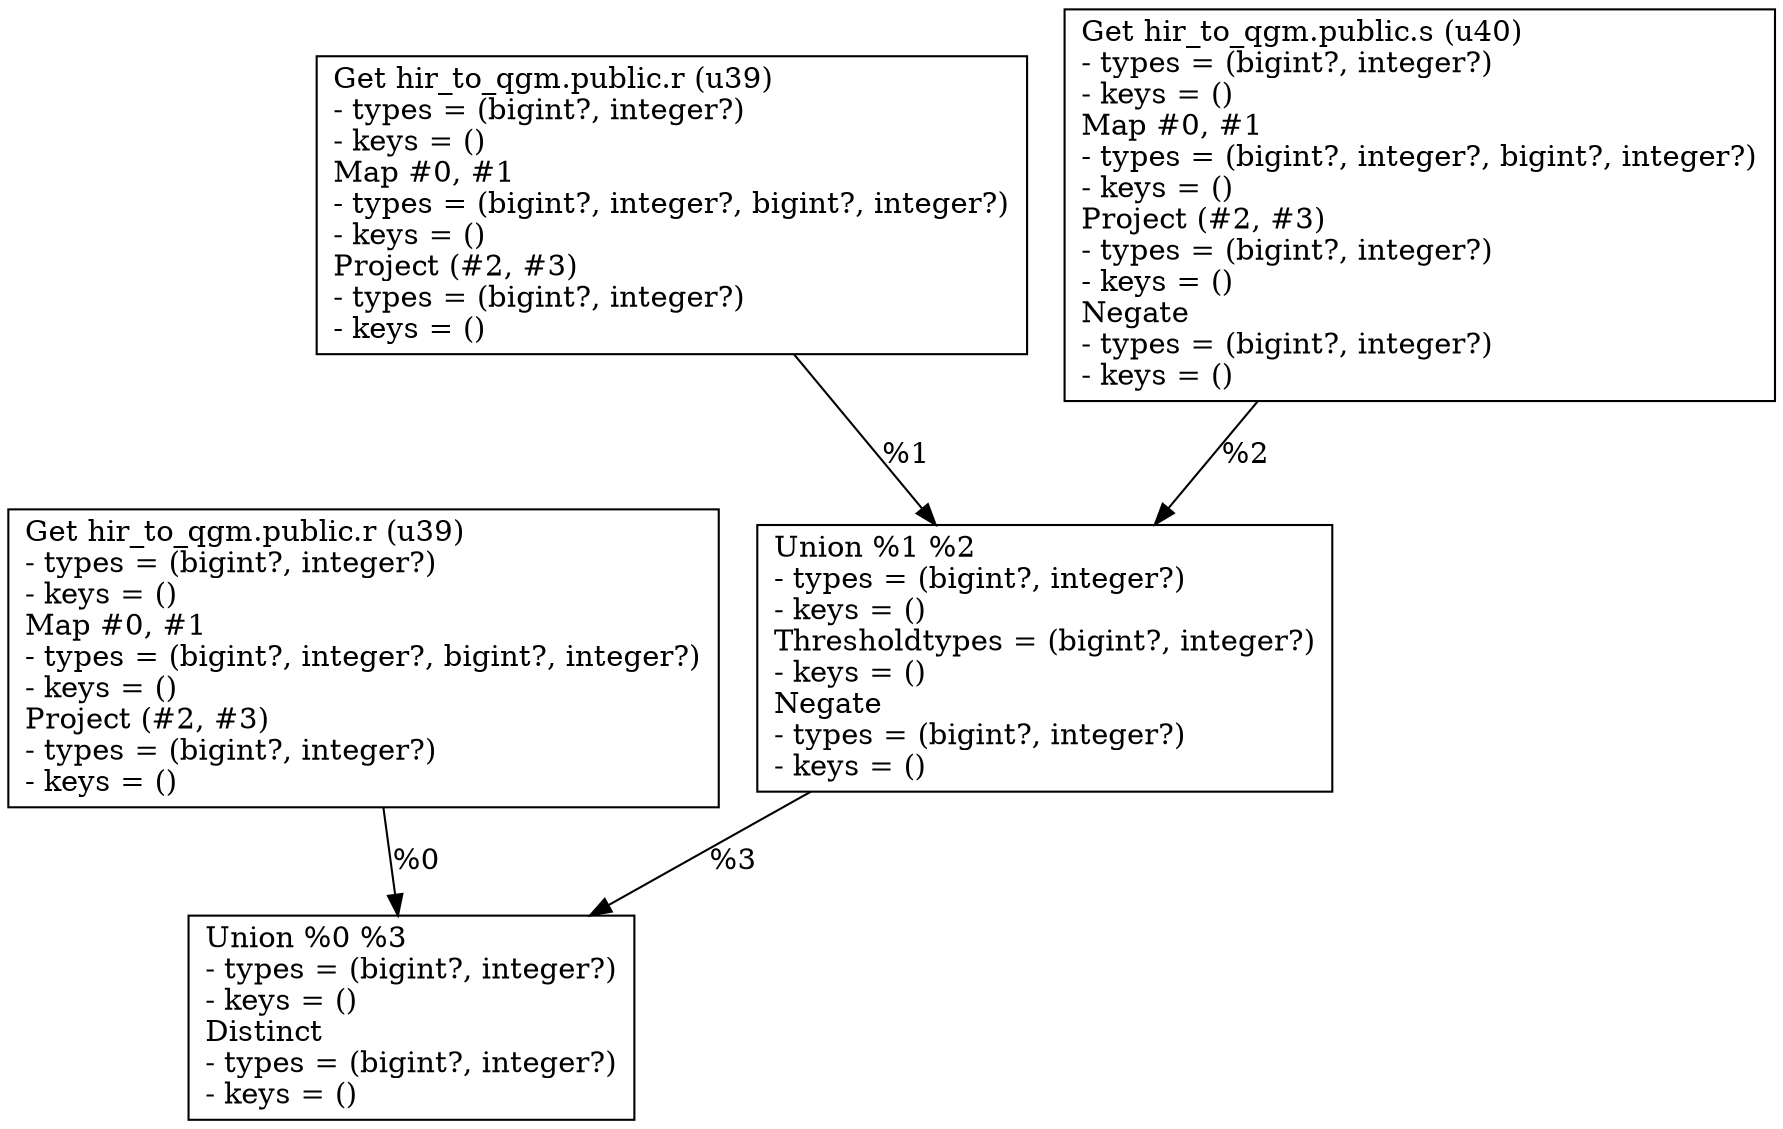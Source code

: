 digraph G {
    node0 [shape = record, label="Get hir_to_qgm.public.r (u39)\l- types = (bigint?, integer?)\l- keys = ()\lMap #0, #1\l- types = (bigint?, integer?, bigint?, integer?)\l- keys = ()\lProject (#2, #3)\l- types = (bigint?, integer?)\l- keys = ()\l"]
    node1 [shape = record, label="Get hir_to_qgm.public.r (u39)\l- types = (bigint?, integer?)\l- keys = ()\lMap #0, #1\l- types = (bigint?, integer?, bigint?, integer?)\l- keys = ()\lProject (#2, #3)\l- types = (bigint?, integer?)\l- keys = ()\l"]
    node2 [shape = record, label="Get hir_to_qgm.public.s (u40)\l- types = (bigint?, integer?)\l- keys = ()\lMap #0, #1\l- types = (bigint?, integer?, bigint?, integer?)\l- keys = ()\lProject (#2, #3)\l- types = (bigint?, integer?)\l- keys = ()\lNegate\l- types = (bigint?, integer?)\l- keys = ()\l"]
    node3 [shape = record, label="Union %1 %2\l- types = (bigint?, integer?)\l- keys = ()\lThresholdtypes = (bigint?, integer?)\l- keys = ()\lNegate\l- types = (bigint?, integer?)\l- keys = ()\l"]
    node4 [shape = record, label="Union %0 %3\l- types = (bigint?, integer?)\l- keys = ()\lDistinct\l- types = (bigint?, integer?)\l- keys = ()\l"]
    node3 -> node4 [label = "%3\l"]
    node0 -> node4 [label = "%0\l"]
    node2 -> node3 [label = "%2\l"]
    node1 -> node3 [label = "%1\l"]
}

